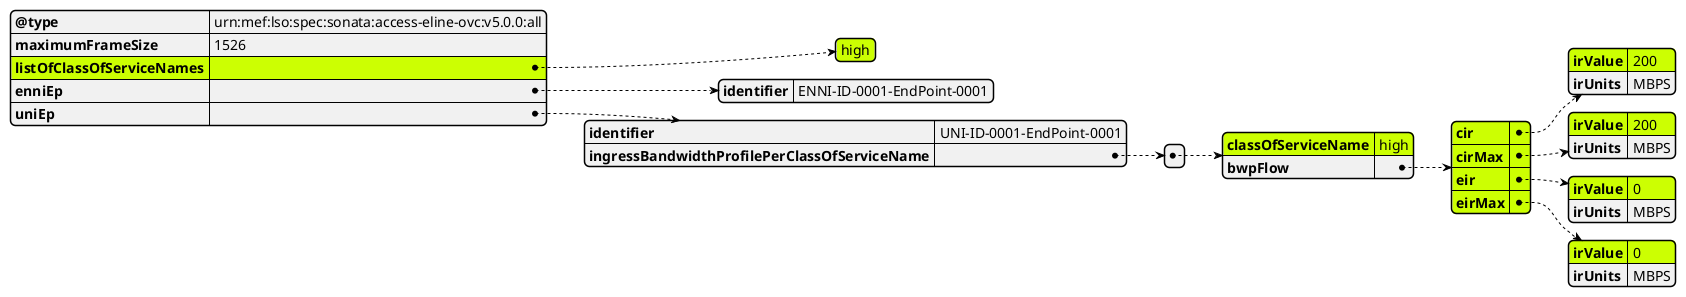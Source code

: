 @startjson

#highlight "listOfClassOfServiceNames"
#highlight "listOfClassOfServiceNames" / "0"
#highlight "uniEp" / "ingressBandwidthProfilePerClassOfServiceName" / "0" / "classOfServiceName"
#highlight "uniEp" / "ingressBandwidthProfilePerClassOfServiceName" / "0" / "bwpFlow" / "cir"
#highlight "uniEp" / "ingressBandwidthProfilePerClassOfServiceName" / "0" / "bwpFlow" / "cir" / "irValue"
#highlight "uniEp" / "ingressBandwidthProfilePerClassOfServiceName" / "0" / "bwpFlow" / "cirMax"
#highlight "uniEp" / "ingressBandwidthProfilePerClassOfServiceName" / "0" / "bwpFlow" / "cirMax" / "irValue"
#highlight "uniEp" / "ingressBandwidthProfilePerClassOfServiceName" / "0" / "bwpFlow" / "eir"
#highlight "uniEp" / "ingressBandwidthProfilePerClassOfServiceName" / "0" / "bwpFlow" / "eir" / "irValue"
#highlight "uniEp" / "ingressBandwidthProfilePerClassOfServiceName" / "0" / "bwpFlow" / "eirMax"
#highlight "uniEp" / "ingressBandwidthProfilePerClassOfServiceName" / "0" / "bwpFlow" / "eirMax" / "irValue"

{
  "@type": "urn:mef:lso:spec:sonata:access-eline-ovc:v5.0.0:all",
  "maximumFrameSize": 1526,
  "listOfClassOfServiceNames": ["high"],
  "enniEp": {
    "identifier": "ENNI-ID-0001-EndPoint-0001"
  },
  "uniEp": {
    "identifier": "UNI-ID-0001-EndPoint-0001",
    "ingressBandwidthProfilePerClassOfServiceName": [
      {
        "classOfServiceName": "high",
        "bwpFlow": {
          "cir": {
            "irValue": 200,
            "irUnits": "MBPS"
          },
          "cirMax": {
            "irValue": 200,
            "irUnits": "MBPS"
          },
          "eir": {
            "irValue": 0,
            "irUnits": "MBPS"
          },
          "eirMax": {
            "irValue": 0,
            "irUnits": "MBPS"
          }
        }
      }
    ]
  }
}

@endjson